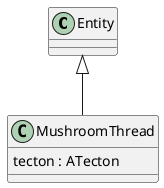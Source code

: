 @startuml mushroomThread

Entity <|-- MushroomThread
class MushroomThread{
    tecton : ATecton
}
@enduml